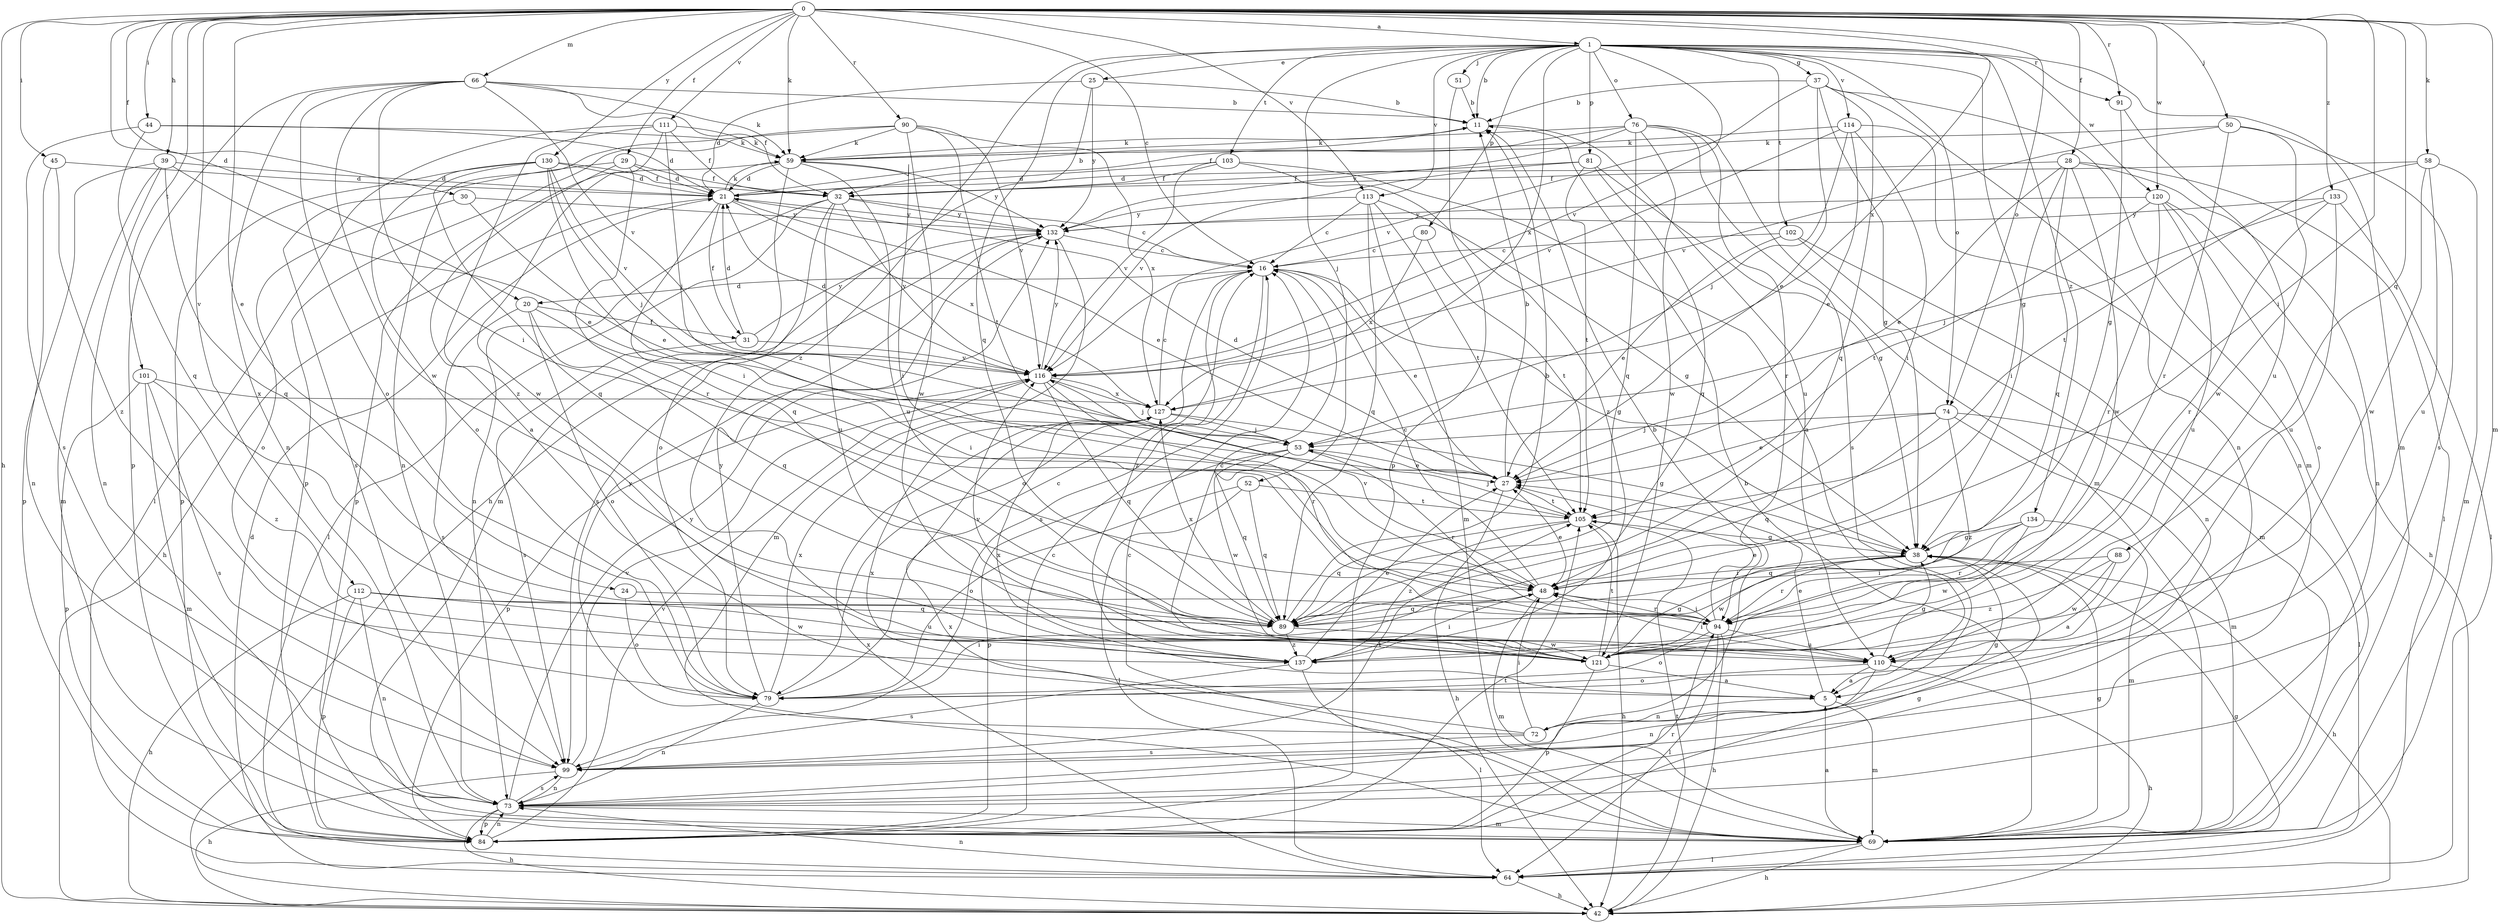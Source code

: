 strict digraph  {
0;
1;
5;
11;
16;
20;
21;
24;
25;
27;
28;
29;
30;
31;
32;
37;
38;
39;
42;
44;
45;
48;
50;
51;
52;
53;
58;
59;
64;
66;
69;
72;
73;
74;
76;
79;
80;
81;
84;
88;
89;
90;
91;
94;
99;
101;
102;
103;
105;
110;
111;
112;
113;
114;
116;
120;
121;
127;
130;
132;
133;
134;
137;
0 -> 1  [label=a];
0 -> 16  [label=c];
0 -> 20  [label=d];
0 -> 24  [label=e];
0 -> 28  [label=f];
0 -> 29  [label=f];
0 -> 30  [label=f];
0 -> 39  [label=h];
0 -> 42  [label=h];
0 -> 44  [label=i];
0 -> 45  [label=i];
0 -> 48  [label=i];
0 -> 50  [label=j];
0 -> 58  [label=k];
0 -> 59  [label=k];
0 -> 66  [label=m];
0 -> 69  [label=m];
0 -> 74  [label=o];
0 -> 88  [label=q];
0 -> 90  [label=r];
0 -> 91  [label=r];
0 -> 101  [label=t];
0 -> 111  [label=v];
0 -> 112  [label=v];
0 -> 113  [label=v];
0 -> 120  [label=w];
0 -> 127  [label=x];
0 -> 130  [label=y];
0 -> 133  [label=z];
1 -> 11  [label=b];
1 -> 25  [label=e];
1 -> 37  [label=g];
1 -> 38  [label=g];
1 -> 51  [label=j];
1 -> 52  [label=j];
1 -> 69  [label=m];
1 -> 74  [label=o];
1 -> 76  [label=o];
1 -> 80  [label=p];
1 -> 81  [label=p];
1 -> 89  [label=q];
1 -> 91  [label=r];
1 -> 102  [label=t];
1 -> 103  [label=t];
1 -> 113  [label=v];
1 -> 114  [label=v];
1 -> 116  [label=v];
1 -> 120  [label=w];
1 -> 127  [label=x];
1 -> 134  [label=z];
1 -> 137  [label=z];
5 -> 27  [label=e];
5 -> 69  [label=m];
5 -> 72  [label=n];
5 -> 127  [label=x];
11 -> 59  [label=k];
11 -> 110  [label=u];
16 -> 20  [label=d];
16 -> 27  [label=e];
16 -> 38  [label=g];
16 -> 79  [label=o];
16 -> 99  [label=s];
16 -> 137  [label=z];
20 -> 31  [label=f];
20 -> 48  [label=i];
20 -> 79  [label=o];
20 -> 89  [label=q];
20 -> 99  [label=s];
21 -> 11  [label=b];
21 -> 27  [label=e];
21 -> 31  [label=f];
21 -> 42  [label=h];
21 -> 59  [label=k];
21 -> 89  [label=q];
21 -> 127  [label=x];
21 -> 132  [label=y];
24 -> 79  [label=o];
24 -> 94  [label=r];
25 -> 11  [label=b];
25 -> 21  [label=d];
25 -> 42  [label=h];
25 -> 132  [label=y];
27 -> 11  [label=b];
27 -> 21  [label=d];
27 -> 42  [label=h];
27 -> 105  [label=t];
28 -> 27  [label=e];
28 -> 32  [label=f];
28 -> 48  [label=i];
28 -> 64  [label=l];
28 -> 73  [label=n];
28 -> 89  [label=q];
28 -> 121  [label=w];
29 -> 5  [label=a];
29 -> 21  [label=d];
29 -> 32  [label=f];
29 -> 94  [label=r];
29 -> 99  [label=s];
30 -> 27  [label=e];
30 -> 79  [label=o];
30 -> 132  [label=y];
31 -> 21  [label=d];
31 -> 99  [label=s];
31 -> 116  [label=v];
31 -> 132  [label=y];
32 -> 16  [label=c];
32 -> 64  [label=l];
32 -> 73  [label=n];
32 -> 79  [label=o];
32 -> 110  [label=u];
32 -> 116  [label=v];
32 -> 132  [label=y];
37 -> 11  [label=b];
37 -> 27  [label=e];
37 -> 38  [label=g];
37 -> 69  [label=m];
37 -> 73  [label=n];
37 -> 89  [label=q];
37 -> 116  [label=v];
38 -> 42  [label=h];
38 -> 48  [label=i];
38 -> 94  [label=r];
38 -> 121  [label=w];
39 -> 21  [label=d];
39 -> 27  [label=e];
39 -> 69  [label=m];
39 -> 73  [label=n];
39 -> 84  [label=p];
39 -> 89  [label=q];
42 -> 105  [label=t];
44 -> 21  [label=d];
44 -> 59  [label=k];
44 -> 89  [label=q];
44 -> 99  [label=s];
45 -> 21  [label=d];
45 -> 73  [label=n];
45 -> 137  [label=z];
48 -> 16  [label=c];
48 -> 27  [label=e];
48 -> 69  [label=m];
48 -> 89  [label=q];
48 -> 94  [label=r];
48 -> 116  [label=v];
50 -> 59  [label=k];
50 -> 94  [label=r];
50 -> 99  [label=s];
50 -> 116  [label=v];
50 -> 121  [label=w];
51 -> 11  [label=b];
51 -> 84  [label=p];
52 -> 64  [label=l];
52 -> 79  [label=o];
52 -> 89  [label=q];
52 -> 105  [label=t];
53 -> 27  [label=e];
53 -> 84  [label=p];
53 -> 89  [label=q];
53 -> 94  [label=r];
53 -> 121  [label=w];
58 -> 21  [label=d];
58 -> 69  [label=m];
58 -> 105  [label=t];
58 -> 110  [label=u];
58 -> 121  [label=w];
59 -> 21  [label=d];
59 -> 48  [label=i];
59 -> 69  [label=m];
59 -> 84  [label=p];
59 -> 110  [label=u];
59 -> 132  [label=y];
64 -> 21  [label=d];
64 -> 38  [label=g];
64 -> 42  [label=h];
64 -> 73  [label=n];
64 -> 127  [label=x];
66 -> 11  [label=b];
66 -> 32  [label=f];
66 -> 48  [label=i];
66 -> 59  [label=k];
66 -> 73  [label=n];
66 -> 79  [label=o];
66 -> 84  [label=p];
66 -> 116  [label=v];
66 -> 121  [label=w];
69 -> 5  [label=a];
69 -> 11  [label=b];
69 -> 16  [label=c];
69 -> 38  [label=g];
69 -> 42  [label=h];
69 -> 64  [label=l];
69 -> 127  [label=x];
72 -> 11  [label=b];
72 -> 38  [label=g];
72 -> 48  [label=i];
72 -> 99  [label=s];
72 -> 127  [label=x];
72 -> 132  [label=y];
73 -> 42  [label=h];
73 -> 69  [label=m];
73 -> 84  [label=p];
73 -> 99  [label=s];
73 -> 132  [label=y];
74 -> 27  [label=e];
74 -> 53  [label=j];
74 -> 64  [label=l];
74 -> 69  [label=m];
74 -> 89  [label=q];
74 -> 137  [label=z];
76 -> 32  [label=f];
76 -> 59  [label=k];
76 -> 69  [label=m];
76 -> 89  [label=q];
76 -> 94  [label=r];
76 -> 99  [label=s];
76 -> 121  [label=w];
76 -> 132  [label=y];
79 -> 16  [label=c];
79 -> 48  [label=i];
79 -> 73  [label=n];
79 -> 127  [label=x];
79 -> 132  [label=y];
80 -> 16  [label=c];
80 -> 105  [label=t];
80 -> 127  [label=x];
81 -> 32  [label=f];
81 -> 38  [label=g];
81 -> 89  [label=q];
81 -> 105  [label=t];
81 -> 116  [label=v];
84 -> 16  [label=c];
84 -> 38  [label=g];
84 -> 73  [label=n];
84 -> 94  [label=r];
84 -> 105  [label=t];
84 -> 116  [label=v];
88 -> 5  [label=a];
88 -> 48  [label=i];
88 -> 121  [label=w];
88 -> 137  [label=z];
89 -> 11  [label=b];
89 -> 121  [label=w];
89 -> 127  [label=x];
89 -> 137  [label=z];
90 -> 59  [label=k];
90 -> 73  [label=n];
90 -> 84  [label=p];
90 -> 105  [label=t];
90 -> 116  [label=v];
90 -> 121  [label=w];
90 -> 127  [label=x];
91 -> 38  [label=g];
91 -> 110  [label=u];
94 -> 27  [label=e];
94 -> 42  [label=h];
94 -> 48  [label=i];
94 -> 64  [label=l];
94 -> 79  [label=o];
94 -> 110  [label=u];
99 -> 42  [label=h];
99 -> 73  [label=n];
99 -> 105  [label=t];
99 -> 116  [label=v];
101 -> 69  [label=m];
101 -> 84  [label=p];
101 -> 99  [label=s];
101 -> 127  [label=x];
101 -> 137  [label=z];
102 -> 16  [label=c];
102 -> 27  [label=e];
102 -> 69  [label=m];
102 -> 73  [label=n];
103 -> 5  [label=a];
103 -> 21  [label=d];
103 -> 32  [label=f];
103 -> 116  [label=v];
103 -> 137  [label=z];
105 -> 38  [label=g];
105 -> 42  [label=h];
105 -> 53  [label=j];
105 -> 89  [label=q];
105 -> 137  [label=z];
110 -> 5  [label=a];
110 -> 38  [label=g];
110 -> 42  [label=h];
110 -> 48  [label=i];
110 -> 73  [label=n];
110 -> 79  [label=o];
111 -> 32  [label=f];
111 -> 53  [label=j];
111 -> 59  [label=k];
111 -> 64  [label=l];
111 -> 121  [label=w];
111 -> 137  [label=z];
112 -> 42  [label=h];
112 -> 73  [label=n];
112 -> 84  [label=p];
112 -> 89  [label=q];
112 -> 110  [label=u];
112 -> 121  [label=w];
113 -> 16  [label=c];
113 -> 38  [label=g];
113 -> 69  [label=m];
113 -> 89  [label=q];
113 -> 105  [label=t];
113 -> 132  [label=y];
114 -> 27  [label=e];
114 -> 48  [label=i];
114 -> 53  [label=j];
114 -> 59  [label=k];
114 -> 73  [label=n];
114 -> 116  [label=v];
116 -> 21  [label=d];
116 -> 53  [label=j];
116 -> 84  [label=p];
116 -> 89  [label=q];
116 -> 94  [label=r];
116 -> 127  [label=x];
116 -> 132  [label=y];
120 -> 42  [label=h];
120 -> 79  [label=o];
120 -> 94  [label=r];
120 -> 105  [label=t];
120 -> 110  [label=u];
120 -> 132  [label=y];
121 -> 5  [label=a];
121 -> 16  [label=c];
121 -> 38  [label=g];
121 -> 84  [label=p];
121 -> 105  [label=t];
121 -> 116  [label=v];
127 -> 16  [label=c];
127 -> 38  [label=g];
127 -> 53  [label=j];
130 -> 21  [label=d];
130 -> 32  [label=f];
130 -> 48  [label=i];
130 -> 53  [label=j];
130 -> 79  [label=o];
130 -> 84  [label=p];
130 -> 89  [label=q];
130 -> 116  [label=v];
132 -> 16  [label=c];
132 -> 69  [label=m];
132 -> 99  [label=s];
133 -> 53  [label=j];
133 -> 64  [label=l];
133 -> 94  [label=r];
133 -> 110  [label=u];
133 -> 132  [label=y];
134 -> 38  [label=g];
134 -> 69  [label=m];
134 -> 89  [label=q];
134 -> 94  [label=r];
134 -> 121  [label=w];
137 -> 27  [label=e];
137 -> 48  [label=i];
137 -> 64  [label=l];
137 -> 99  [label=s];
}
